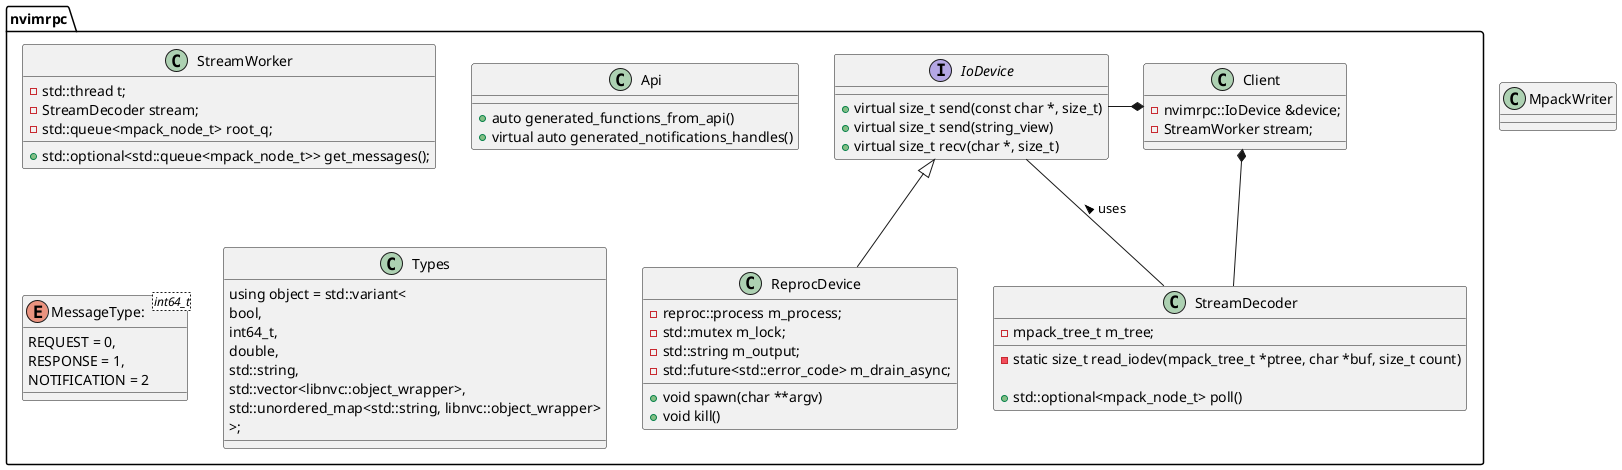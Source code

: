 
@startuml

set namespaceSeparator ::

interface nvimrpc::IoDevice {
	+virtual size_t send(const char *, size_t)
	+virtual size_t send(string_view)
	+virtual size_t recv(char *, size_t)
}

class nvimrpc::ReprocDevice {
	-reproc::process m_process;
	-std::mutex m_lock;
	-std::string m_output;
	-std::future<std::error_code> m_drain_async;

	+void spawn(char **argv)
	+void kill()
}

class nvimrpc::StreamDecoder {
	-mpack_tree_t m_tree;
	-static size_t read_iodev(mpack_tree_t *ptree, char *buf, size_t count)

	+std::optional<mpack_node_t> poll()
}

class nvimrpc::StreamWorker {
	-std::thread t;
	-StreamDecoder stream;
	-std::queue<mpack_node_t> root_q;

	+std::optional<std::queue<mpack_node_t>> get_messages();
}

class nvimrpc::Api {
	+auto generated_functions_from_api()
	+virtual auto generated_notifications_handles()
}

' Example controller
class nvimrpc::Client {
	-nvimrpc::IoDevice &device;
	-StreamWorker stream;
}

enum nvimrpc::MessageType: <int64_t> {
	REQUEST = 0,
	RESPONSE = 1,
	NOTIFICATION = 2
}

class nvimrpc::Types {
	using object = std::variant<
		bool,
		int64_t,
		double,
		std::string,
		std::vector<libnvc::object_wrapper>,
		std::unordered_map<std::string, libnvc::object_wrapper>
		>;
}
class MpackWriter {
}

nvimrpc::Client *-- nvimrpc::StreamDecoder
nvimrpc::Client *-left- nvimrpc::IoDevice
nvimrpc::IoDevice <|-- nvimrpc::ReprocDevice
nvimrpc::StreamDecoder -- nvimrpc::IoDevice : uses >

@enduml
